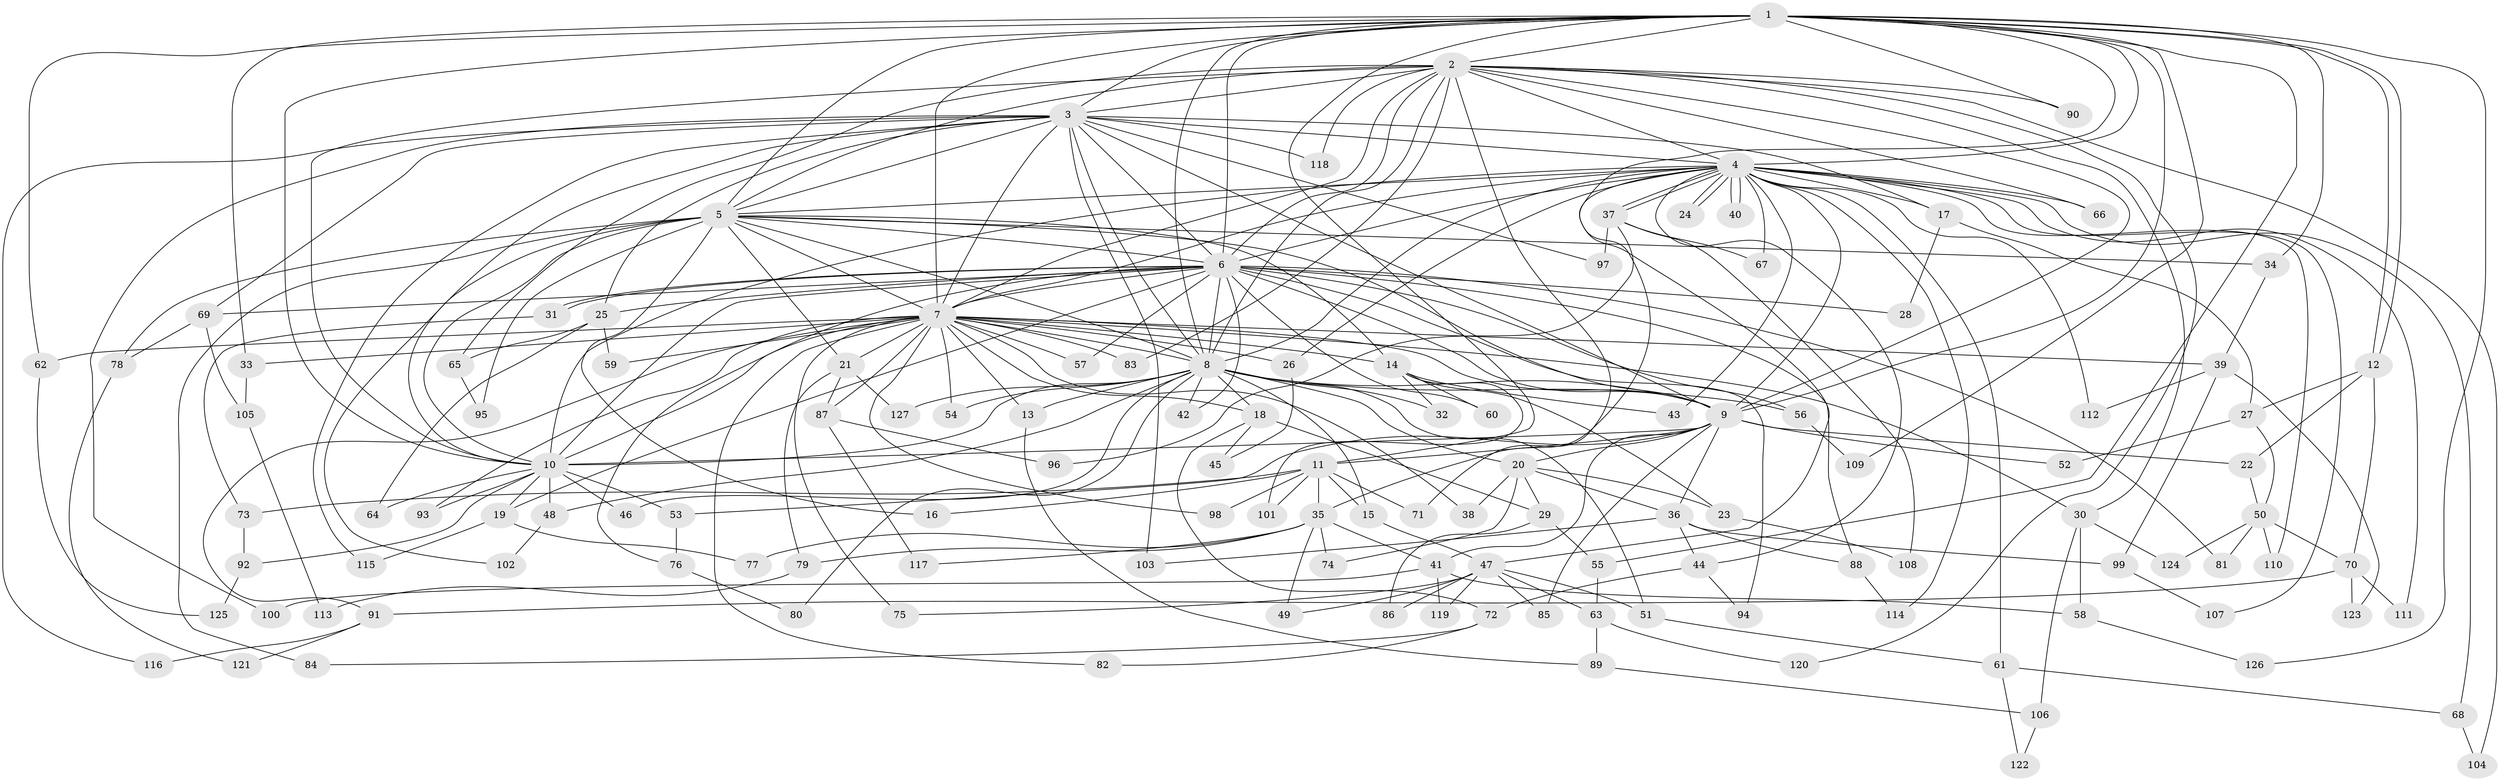 // Generated by graph-tools (version 1.1) at 2025/25/03/09/25 03:25:38]
// undirected, 127 vertices, 279 edges
graph export_dot {
graph [start="1"]
  node [color=gray90,style=filled];
  1;
  2;
  3;
  4;
  5;
  6;
  7;
  8;
  9;
  10;
  11;
  12;
  13;
  14;
  15;
  16;
  17;
  18;
  19;
  20;
  21;
  22;
  23;
  24;
  25;
  26;
  27;
  28;
  29;
  30;
  31;
  32;
  33;
  34;
  35;
  36;
  37;
  38;
  39;
  40;
  41;
  42;
  43;
  44;
  45;
  46;
  47;
  48;
  49;
  50;
  51;
  52;
  53;
  54;
  55;
  56;
  57;
  58;
  59;
  60;
  61;
  62;
  63;
  64;
  65;
  66;
  67;
  68;
  69;
  70;
  71;
  72;
  73;
  74;
  75;
  76;
  77;
  78;
  79;
  80;
  81;
  82;
  83;
  84;
  85;
  86;
  87;
  88;
  89;
  90;
  91;
  92;
  93;
  94;
  95;
  96;
  97;
  98;
  99;
  100;
  101;
  102;
  103;
  104;
  105;
  106;
  107;
  108;
  109;
  110;
  111;
  112;
  113;
  114;
  115;
  116;
  117;
  118;
  119;
  120;
  121;
  122;
  123;
  124;
  125;
  126;
  127;
  1 -- 2;
  1 -- 3;
  1 -- 4;
  1 -- 5;
  1 -- 6;
  1 -- 7;
  1 -- 8;
  1 -- 9;
  1 -- 10;
  1 -- 11;
  1 -- 12;
  1 -- 12;
  1 -- 33;
  1 -- 34;
  1 -- 47;
  1 -- 55;
  1 -- 62;
  1 -- 90;
  1 -- 109;
  1 -- 126;
  2 -- 3;
  2 -- 4;
  2 -- 5;
  2 -- 6;
  2 -- 7;
  2 -- 8;
  2 -- 9;
  2 -- 10;
  2 -- 30;
  2 -- 65;
  2 -- 66;
  2 -- 71;
  2 -- 83;
  2 -- 90;
  2 -- 104;
  2 -- 118;
  2 -- 120;
  3 -- 4;
  3 -- 5;
  3 -- 6;
  3 -- 7;
  3 -- 8;
  3 -- 9;
  3 -- 10;
  3 -- 17;
  3 -- 25;
  3 -- 69;
  3 -- 97;
  3 -- 100;
  3 -- 103;
  3 -- 115;
  3 -- 116;
  3 -- 118;
  4 -- 5;
  4 -- 6;
  4 -- 7;
  4 -- 8;
  4 -- 9;
  4 -- 10;
  4 -- 17;
  4 -- 24;
  4 -- 24;
  4 -- 26;
  4 -- 35;
  4 -- 37;
  4 -- 37;
  4 -- 40;
  4 -- 40;
  4 -- 43;
  4 -- 44;
  4 -- 61;
  4 -- 66;
  4 -- 67;
  4 -- 68;
  4 -- 107;
  4 -- 110;
  4 -- 111;
  4 -- 112;
  4 -- 114;
  5 -- 6;
  5 -- 7;
  5 -- 8;
  5 -- 9;
  5 -- 10;
  5 -- 14;
  5 -- 16;
  5 -- 21;
  5 -- 34;
  5 -- 78;
  5 -- 84;
  5 -- 95;
  5 -- 102;
  6 -- 7;
  6 -- 8;
  6 -- 9;
  6 -- 10;
  6 -- 19;
  6 -- 25;
  6 -- 28;
  6 -- 31;
  6 -- 31;
  6 -- 42;
  6 -- 56;
  6 -- 57;
  6 -- 60;
  6 -- 69;
  6 -- 76;
  6 -- 81;
  6 -- 88;
  6 -- 94;
  7 -- 8;
  7 -- 9;
  7 -- 10;
  7 -- 13;
  7 -- 14;
  7 -- 18;
  7 -- 21;
  7 -- 26;
  7 -- 30;
  7 -- 33;
  7 -- 38;
  7 -- 39;
  7 -- 54;
  7 -- 57;
  7 -- 59;
  7 -- 62;
  7 -- 75;
  7 -- 82;
  7 -- 83;
  7 -- 87;
  7 -- 91;
  7 -- 93;
  7 -- 98;
  8 -- 9;
  8 -- 10;
  8 -- 13;
  8 -- 15;
  8 -- 18;
  8 -- 20;
  8 -- 32;
  8 -- 42;
  8 -- 46;
  8 -- 48;
  8 -- 51;
  8 -- 54;
  8 -- 56;
  8 -- 80;
  8 -- 127;
  9 -- 10;
  9 -- 11;
  9 -- 20;
  9 -- 22;
  9 -- 36;
  9 -- 41;
  9 -- 52;
  9 -- 53;
  9 -- 85;
  10 -- 19;
  10 -- 46;
  10 -- 48;
  10 -- 53;
  10 -- 64;
  10 -- 92;
  10 -- 93;
  11 -- 15;
  11 -- 16;
  11 -- 35;
  11 -- 71;
  11 -- 73;
  11 -- 98;
  11 -- 101;
  12 -- 22;
  12 -- 27;
  12 -- 70;
  13 -- 89;
  14 -- 23;
  14 -- 32;
  14 -- 43;
  14 -- 60;
  14 -- 101;
  15 -- 47;
  17 -- 27;
  17 -- 28;
  18 -- 29;
  18 -- 45;
  18 -- 72;
  19 -- 77;
  19 -- 115;
  20 -- 23;
  20 -- 29;
  20 -- 36;
  20 -- 38;
  20 -- 74;
  21 -- 79;
  21 -- 87;
  21 -- 127;
  22 -- 50;
  23 -- 108;
  25 -- 59;
  25 -- 64;
  25 -- 65;
  26 -- 45;
  27 -- 50;
  27 -- 52;
  29 -- 55;
  29 -- 86;
  30 -- 58;
  30 -- 106;
  30 -- 124;
  31 -- 73;
  33 -- 105;
  34 -- 39;
  35 -- 41;
  35 -- 49;
  35 -- 74;
  35 -- 77;
  35 -- 79;
  35 -- 117;
  36 -- 44;
  36 -- 88;
  36 -- 99;
  36 -- 103;
  37 -- 67;
  37 -- 96;
  37 -- 97;
  37 -- 108;
  39 -- 99;
  39 -- 112;
  39 -- 123;
  41 -- 58;
  41 -- 100;
  41 -- 119;
  44 -- 72;
  44 -- 94;
  47 -- 49;
  47 -- 51;
  47 -- 63;
  47 -- 75;
  47 -- 85;
  47 -- 86;
  47 -- 119;
  48 -- 102;
  50 -- 70;
  50 -- 81;
  50 -- 110;
  50 -- 124;
  51 -- 61;
  53 -- 76;
  55 -- 63;
  56 -- 109;
  58 -- 126;
  61 -- 68;
  61 -- 122;
  62 -- 125;
  63 -- 89;
  63 -- 120;
  65 -- 95;
  68 -- 104;
  69 -- 78;
  69 -- 105;
  70 -- 91;
  70 -- 111;
  70 -- 123;
  72 -- 82;
  72 -- 84;
  73 -- 92;
  76 -- 80;
  78 -- 121;
  79 -- 113;
  87 -- 96;
  87 -- 117;
  88 -- 114;
  89 -- 106;
  91 -- 116;
  91 -- 121;
  92 -- 125;
  99 -- 107;
  105 -- 113;
  106 -- 122;
}
